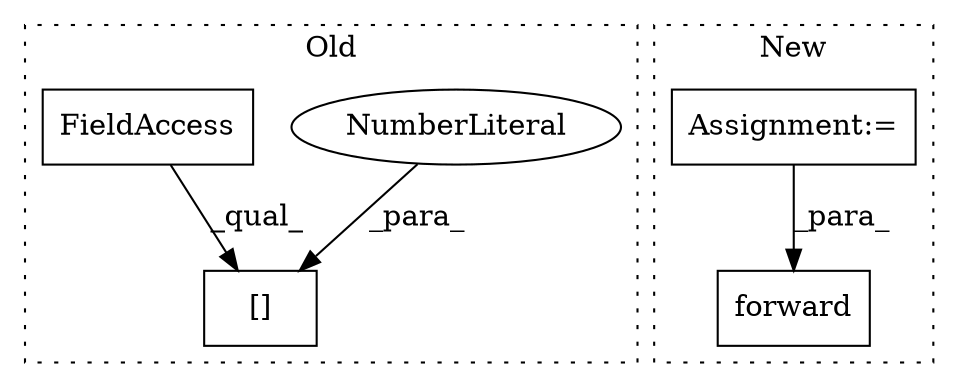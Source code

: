 digraph G {
subgraph cluster0 {
1 [label="[]" a="2" s="5842,5855" l="12,1" shape="box"];
3 [label="NumberLiteral" a="34" s="5854" l="1" shape="ellipse"];
4 [label="FieldAccess" a="22" s="5842" l="11" shape="box"];
label = "Old";
style="dotted";
}
subgraph cluster1 {
2 [label="forward" a="32" s="5038,5058" l="8,1" shape="box"];
5 [label="Assignment:=" a="7" s="4922" l="1" shape="box"];
label = "New";
style="dotted";
}
3 -> 1 [label="_para_"];
4 -> 1 [label="_qual_"];
5 -> 2 [label="_para_"];
}